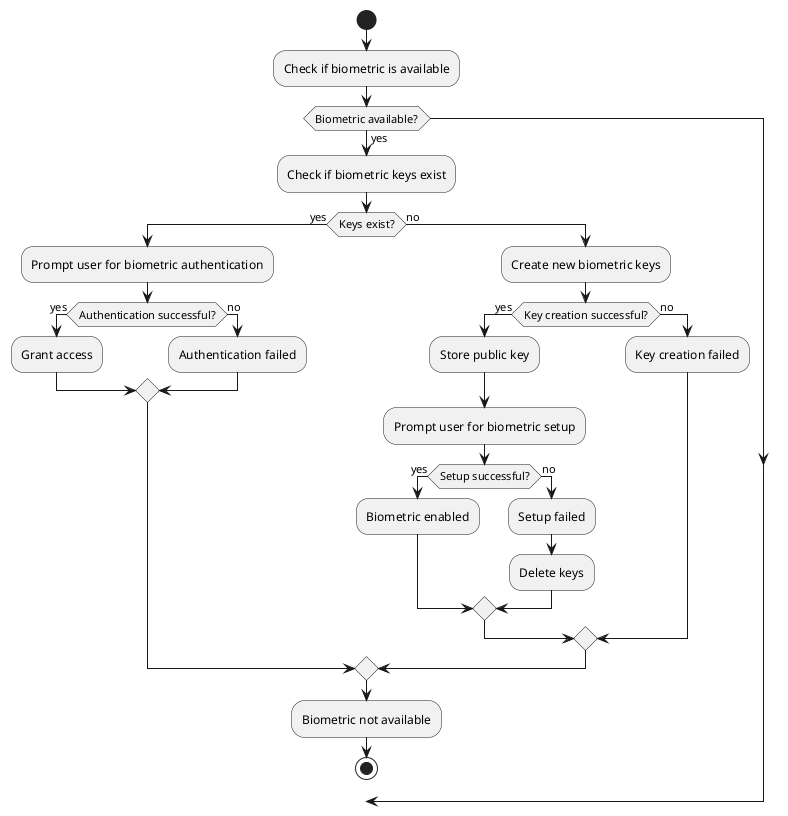 @startuml BiometricLogic

start

:Check if biometric is available;
if (Biometric available?) then (yes)
  :Check if biometric keys exist;
  if (Keys exist?) then (yes)
  :Prompt user for biometric authentication;
  if (Authentication successful?) then (yes)
    :Grant access;

  else (no)
    :Authentication failed;
  
  endif
else (no)
  :Create new biometric keys;
  if (Key creation successful?) then (yes)
    :Store public key;
    :Prompt user for biometric setup;
    if (Setup successful?) then (yes)
      :Biometric enabled;
    
    else (no)
      :Setup failed;
      :Delete keys;
	  
    endif
  else (no)
    :Key creation failed;
  endif
endif

:Biometric not available;
stop

@enduml
